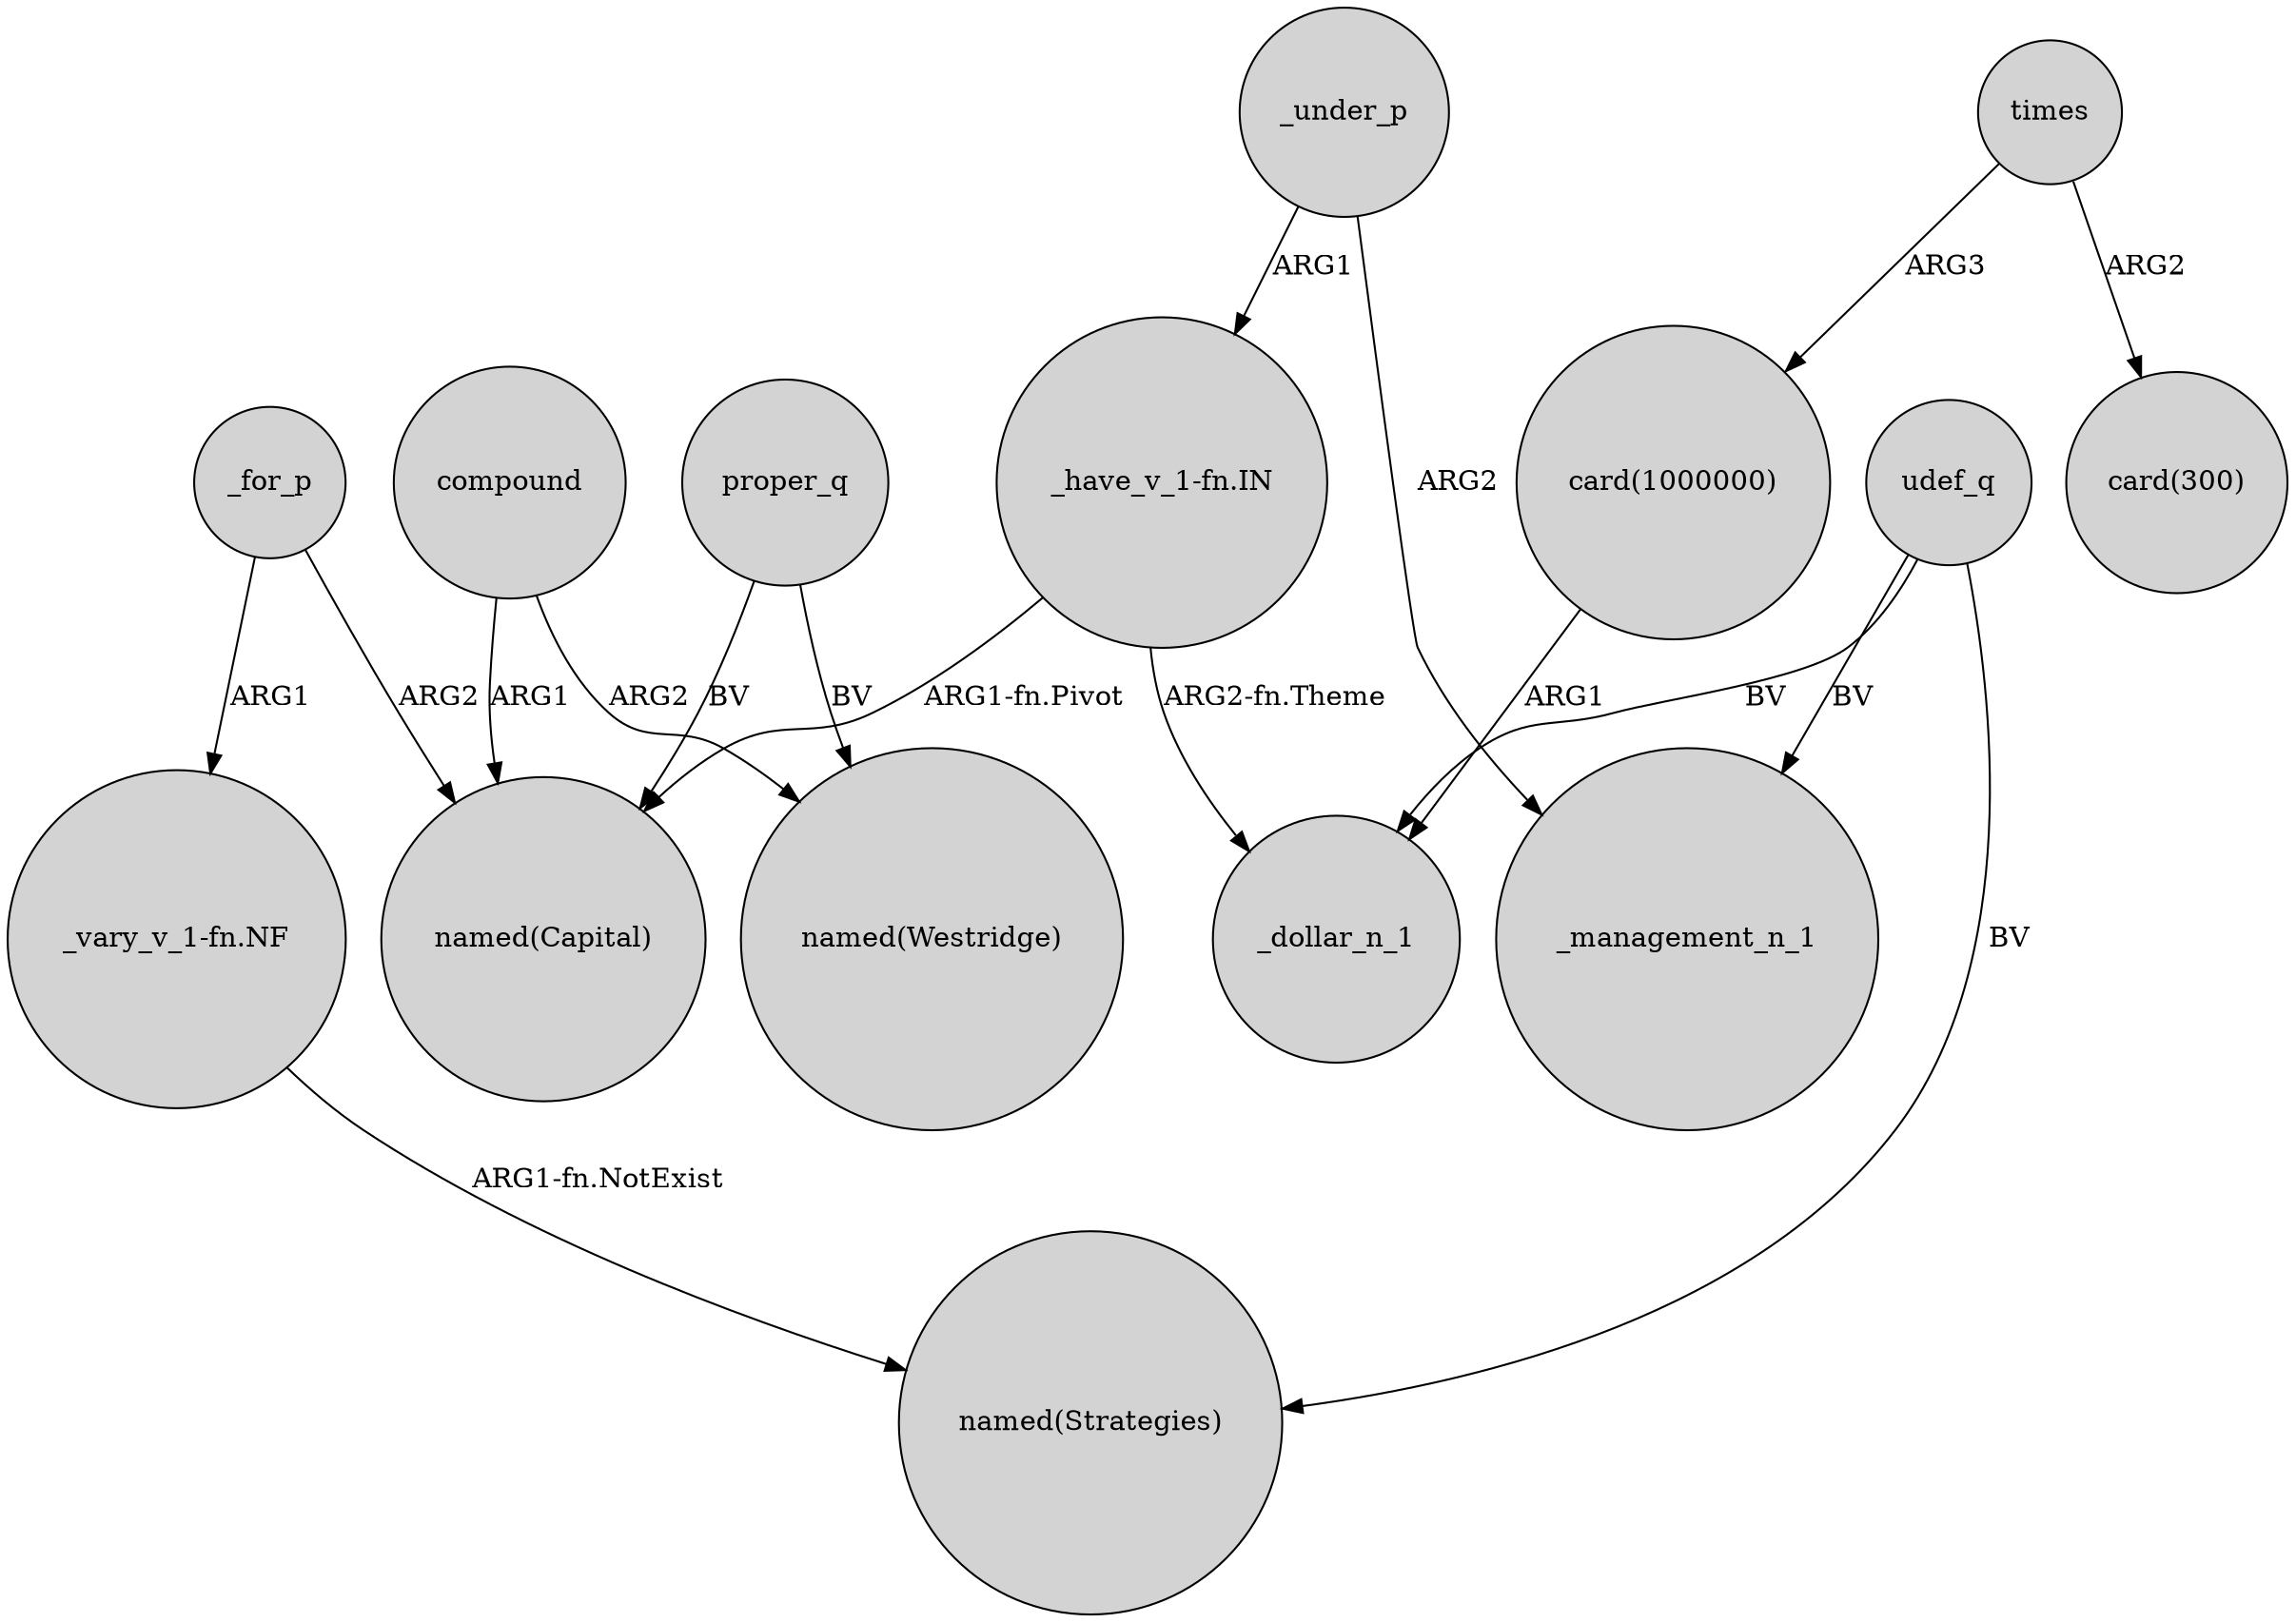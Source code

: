 digraph {
	node [shape=circle style=filled]
	_for_p -> "named(Capital)" [label=ARG2]
	"card(1000000)" -> _dollar_n_1 [label=ARG1]
	"_have_v_1-fn.IN" -> _dollar_n_1 [label="ARG2-fn.Theme"]
	udef_q -> _dollar_n_1 [label=BV]
	proper_q -> "named(Capital)" [label=BV]
	compound -> "named(Westridge)" [label=ARG2]
	times -> "card(300)" [label=ARG2]
	times -> "card(1000000)" [label=ARG3]
	udef_q -> "named(Strategies)" [label=BV]
	_for_p -> "_vary_v_1-fn.NF" [label=ARG1]
	"_have_v_1-fn.IN" -> "named(Capital)" [label="ARG1-fn.Pivot"]
	_under_p -> "_have_v_1-fn.IN" [label=ARG1]
	udef_q -> _management_n_1 [label=BV]
	proper_q -> "named(Westridge)" [label=BV]
	_under_p -> _management_n_1 [label=ARG2]
	"_vary_v_1-fn.NF" -> "named(Strategies)" [label="ARG1-fn.NotExist"]
	compound -> "named(Capital)" [label=ARG1]
}
